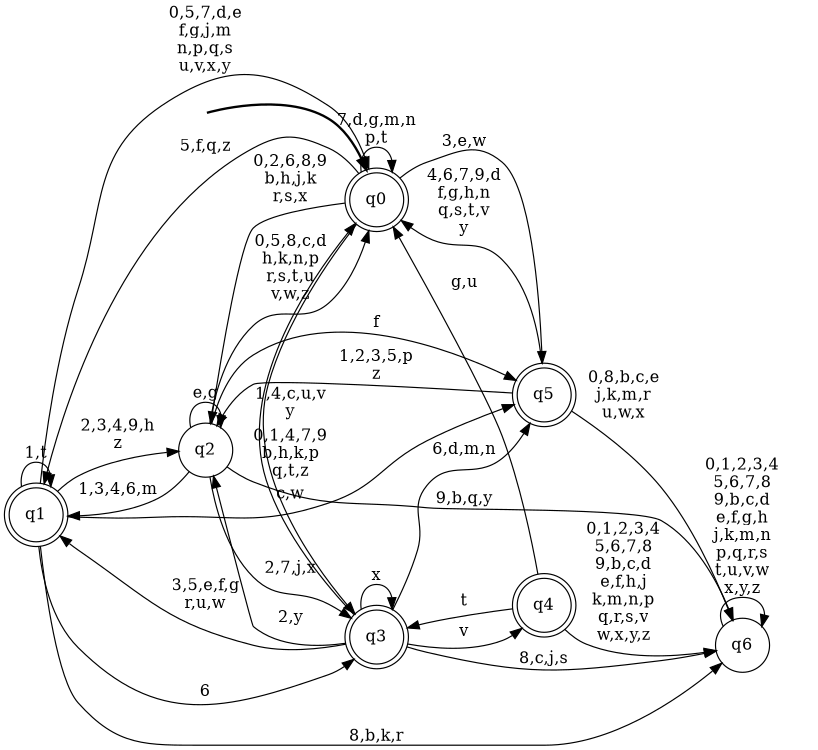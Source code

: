 digraph BlueStar {
__start0 [style = invis, shape = none, label = "", width = 0, height = 0];

rankdir=LR;
size="8,5";

s0 [style="rounded,filled", color="black", fillcolor="white" shape="doublecircle", label="q0"];
s1 [style="rounded,filled", color="black", fillcolor="white" shape="doublecircle", label="q1"];
s2 [style="filled", color="black", fillcolor="white" shape="circle", label="q2"];
s3 [style="rounded,filled", color="black", fillcolor="white" shape="doublecircle", label="q3"];
s4 [style="rounded,filled", color="black", fillcolor="white" shape="doublecircle", label="q4"];
s5 [style="rounded,filled", color="black", fillcolor="white" shape="doublecircle", label="q5"];
s6 [style="filled", color="black", fillcolor="white" shape="circle", label="q6"];
subgraph cluster_main { 
	graph [pad=".75", ranksep="0.15", nodesep="0.15"];
	 style=invis; 
	__start0 -> s0 [penwidth=2];
}
s0 -> s0 [label="7,d,g,m,n\np,t"];
s0 -> s1 [label="5,f,q,z"];
s0 -> s2 [label="0,2,6,8,9\nb,h,j,k\nr,s,x"];
s0 -> s3 [label="1,4,c,u,v\ny"];
s0 -> s5 [label="3,e,w"];
s1 -> s0 [label="0,5,7,d,e\nf,g,j,m\nn,p,q,s\nu,v,x,y"];
s1 -> s1 [label="1,t"];
s1 -> s2 [label="2,3,4,9,h\nz"];
s1 -> s3 [label="6"];
s1 -> s5 [label="c,w"];
s1 -> s6 [label="8,b,k,r"];
s2 -> s0 [label="0,5,8,c,d\nh,k,n,p\nr,s,t,u\nv,w,z"];
s2 -> s1 [label="1,3,4,6,m"];
s2 -> s2 [label="e,g"];
s2 -> s3 [label="2,7,j,x"];
s2 -> s5 [label="f"];
s2 -> s6 [label="9,b,q,y"];
s3 -> s0 [label="0,1,4,7,9\nb,h,k,p\nq,t,z"];
s3 -> s1 [label="3,5,e,f,g\nr,u,w"];
s3 -> s2 [label="2,y"];
s3 -> s3 [label="x"];
s3 -> s4 [label="v"];
s3 -> s5 [label="6,d,m,n"];
s3 -> s6 [label="8,c,j,s"];
s4 -> s0 [label="g,u"];
s4 -> s3 [label="t"];
s4 -> s6 [label="0,1,2,3,4\n5,6,7,8\n9,b,c,d\ne,f,h,j\nk,m,n,p\nq,r,s,v\nw,x,y,z"];
s5 -> s0 [label="4,6,7,9,d\nf,g,h,n\nq,s,t,v\ny"];
s5 -> s2 [label="1,2,3,5,p\nz"];
s5 -> s6 [label="0,8,b,c,e\nj,k,m,r\nu,w,x"];
s6 -> s6 [label="0,1,2,3,4\n5,6,7,8\n9,b,c,d\ne,f,g,h\nj,k,m,n\np,q,r,s\nt,u,v,w\nx,y,z"];

}